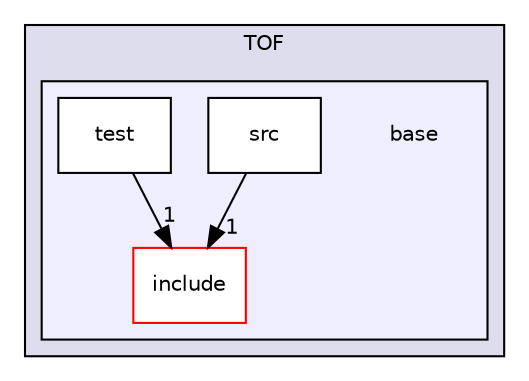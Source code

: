 digraph "/home/travis/build/AliceO2Group/AliceO2/Detectors/TOF/base" {
  bgcolor=transparent;
  compound=true
  node [ fontsize="10", fontname="Helvetica"];
  edge [ labelfontsize="10", labelfontname="Helvetica"];
  subgraph clusterdir_577c839d346a264df4e9e588ca2a45dd {
    graph [ bgcolor="#ddddee", pencolor="black", label="TOF" fontname="Helvetica", fontsize="10", URL="dir_577c839d346a264df4e9e588ca2a45dd.html"]
  subgraph clusterdir_0189f3ad6abecd72f822a0c3914f12b2 {
    graph [ bgcolor="#eeeeff", pencolor="black", label="" URL="dir_0189f3ad6abecd72f822a0c3914f12b2.html"];
    dir_0189f3ad6abecd72f822a0c3914f12b2 [shape=plaintext label="base"];
    dir_d753b02bfa7fb123a627ed157eb63f80 [shape=box label="include" color="red" fillcolor="white" style="filled" URL="dir_d753b02bfa7fb123a627ed157eb63f80.html"];
    dir_00bec16f3b227e6f7befd3dbd7e61e41 [shape=box label="src" color="black" fillcolor="white" style="filled" URL="dir_00bec16f3b227e6f7befd3dbd7e61e41.html"];
    dir_156b2aa516253f699541d7d72182a8c1 [shape=box label="test" color="black" fillcolor="white" style="filled" URL="dir_156b2aa516253f699541d7d72182a8c1.html"];
  }
  }
  dir_00bec16f3b227e6f7befd3dbd7e61e41->dir_d753b02bfa7fb123a627ed157eb63f80 [headlabel="1", labeldistance=1.5 headhref="dir_000176_000174.html"];
  dir_156b2aa516253f699541d7d72182a8c1->dir_d753b02bfa7fb123a627ed157eb63f80 [headlabel="1", labeldistance=1.5 headhref="dir_000177_000174.html"];
}

